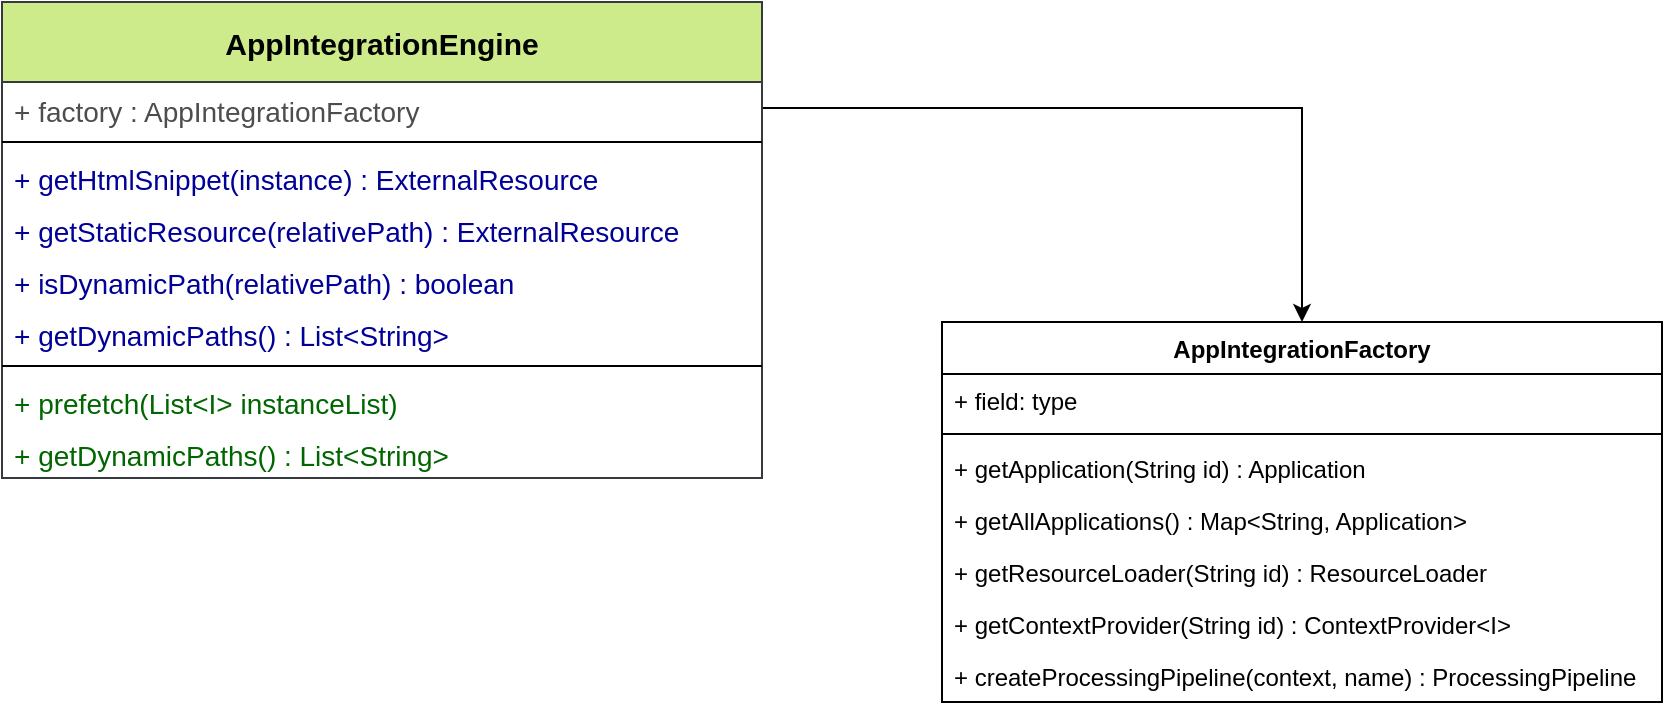 <mxfile version="13.6.2" type="device"><diagram id="C5RBs43oDa-KdzZeNtuy" name="Page-1"><mxGraphModel dx="2062" dy="1342" grid="1" gridSize="10" guides="1" tooltips="1" connect="1" arrows="1" fold="1" page="1" pageScale="1" pageWidth="1169" pageHeight="827" math="0" shadow="0"><root><mxCell id="WIyWlLk6GJQsqaUBKTNV-0"/><mxCell id="WIyWlLk6GJQsqaUBKTNV-1" parent="WIyWlLk6GJQsqaUBKTNV-0"/><mxCell id="jVqz8AiZCSAB0v0M0UIr-30" style="edgeStyle=orthogonalEdgeStyle;rounded=0;orthogonalLoop=1;jettySize=auto;html=1;entryX=0.5;entryY=0;entryDx=0;entryDy=0;" edge="1" parent="WIyWlLk6GJQsqaUBKTNV-1" source="jVqz8AiZCSAB0v0M0UIr-5" target="jVqz8AiZCSAB0v0M0UIr-21"><mxGeometry relative="1" as="geometry"/></mxCell><mxCell id="jVqz8AiZCSAB0v0M0UIr-21" value="AppIntegrationFactory" style="swimlane;fontStyle=1;align=center;verticalAlign=top;childLayout=stackLayout;horizontal=1;startSize=26;horizontalStack=0;resizeParent=1;resizeParentMax=0;resizeLast=0;collapsible=1;marginBottom=0;" vertex="1" parent="WIyWlLk6GJQsqaUBKTNV-1"><mxGeometry x="780" y="580" width="360" height="190" as="geometry"/></mxCell><mxCell id="jVqz8AiZCSAB0v0M0UIr-22" value="+ field: type" style="text;strokeColor=none;fillColor=none;align=left;verticalAlign=top;spacingLeft=4;spacingRight=4;overflow=hidden;rotatable=0;points=[[0,0.5],[1,0.5]];portConstraint=eastwest;" vertex="1" parent="jVqz8AiZCSAB0v0M0UIr-21"><mxGeometry y="26" width="360" height="26" as="geometry"/></mxCell><mxCell id="jVqz8AiZCSAB0v0M0UIr-23" value="" style="line;strokeWidth=1;fillColor=none;align=left;verticalAlign=middle;spacingTop=-1;spacingLeft=3;spacingRight=3;rotatable=0;labelPosition=right;points=[];portConstraint=eastwest;" vertex="1" parent="jVqz8AiZCSAB0v0M0UIr-21"><mxGeometry y="52" width="360" height="8" as="geometry"/></mxCell><mxCell id="jVqz8AiZCSAB0v0M0UIr-25" value="+ getApplication(String id) : Application " style="text;strokeColor=none;fillColor=none;align=left;verticalAlign=top;spacingLeft=4;spacingRight=4;overflow=hidden;rotatable=0;points=[[0,0.5],[1,0.5]];portConstraint=eastwest;" vertex="1" parent="jVqz8AiZCSAB0v0M0UIr-21"><mxGeometry y="60" width="360" height="26" as="geometry"/></mxCell><mxCell id="jVqz8AiZCSAB0v0M0UIr-24" value="+ getAllApplications() : Map&lt;String, Application&gt;&#10;" style="text;strokeColor=none;fillColor=none;align=left;verticalAlign=top;spacingLeft=4;spacingRight=4;overflow=hidden;rotatable=0;points=[[0,0.5],[1,0.5]];portConstraint=eastwest;" vertex="1" parent="jVqz8AiZCSAB0v0M0UIr-21"><mxGeometry y="86" width="360" height="26" as="geometry"/></mxCell><mxCell id="jVqz8AiZCSAB0v0M0UIr-26" value="+ getResourceLoader(String id) : ResourceLoader" style="text;strokeColor=none;fillColor=none;align=left;verticalAlign=top;spacingLeft=4;spacingRight=4;overflow=hidden;rotatable=0;points=[[0,0.5],[1,0.5]];portConstraint=eastwest;" vertex="1" parent="jVqz8AiZCSAB0v0M0UIr-21"><mxGeometry y="112" width="360" height="26" as="geometry"/></mxCell><mxCell id="jVqz8AiZCSAB0v0M0UIr-27" value="+ getContextProvider(String id) : ContextProvider&lt;I&gt;" style="text;strokeColor=none;fillColor=none;align=left;verticalAlign=top;spacingLeft=4;spacingRight=4;overflow=hidden;rotatable=0;points=[[0,0.5],[1,0.5]];portConstraint=eastwest;" vertex="1" parent="jVqz8AiZCSAB0v0M0UIr-21"><mxGeometry y="138" width="360" height="26" as="geometry"/></mxCell><mxCell id="jVqz8AiZCSAB0v0M0UIr-28" value="+ createProcessingPipeline(context, name) : ProcessingPipeline" style="text;strokeColor=none;fillColor=none;align=left;verticalAlign=top;spacingLeft=4;spacingRight=4;overflow=hidden;rotatable=0;points=[[0,0.5],[1,0.5]];portConstraint=eastwest;" vertex="1" parent="jVqz8AiZCSAB0v0M0UIr-21"><mxGeometry y="164" width="360" height="26" as="geometry"/></mxCell><mxCell id="jVqz8AiZCSAB0v0M0UIr-4" value="AppIntegrationEngine" style="swimlane;fontStyle=1;align=center;verticalAlign=middle;childLayout=stackLayout;horizontal=1;startSize=40;horizontalStack=0;resizeParent=1;resizeParentMax=0;resizeLast=0;collapsible=1;marginBottom=0;fontSize=15;fillColor=#cdeb8b;strokeColor=#36393d;" vertex="1" parent="WIyWlLk6GJQsqaUBKTNV-1"><mxGeometry x="310" y="420" width="380" height="238" as="geometry"><mxRectangle x="310" y="420" width="190" height="40" as="alternateBounds"/></mxGeometry></mxCell><mxCell id="jVqz8AiZCSAB0v0M0UIr-5" value="+ factory : AppIntegrationFactory" style="text;strokeColor=none;fillColor=none;align=left;verticalAlign=top;spacingLeft=4;spacingRight=4;overflow=hidden;rotatable=0;points=[[0,0.5],[1,0.5]];portConstraint=eastwest;fontSize=14;fontColor=#4D4D4D;" vertex="1" parent="jVqz8AiZCSAB0v0M0UIr-4"><mxGeometry y="40" width="380" height="26" as="geometry"/></mxCell><mxCell id="jVqz8AiZCSAB0v0M0UIr-6" value="" style="line;strokeWidth=1;fillColor=none;align=left;verticalAlign=middle;spacingTop=-1;spacingLeft=3;spacingRight=3;rotatable=0;labelPosition=right;points=[];portConstraint=eastwest;" vertex="1" parent="jVqz8AiZCSAB0v0M0UIr-4"><mxGeometry y="66" width="380" height="8" as="geometry"/></mxCell><mxCell id="jVqz8AiZCSAB0v0M0UIr-7" value="+ getHtmlSnippet(instance) : ExternalResource " style="text;strokeColor=none;fillColor=none;align=left;verticalAlign=top;spacingLeft=4;spacingRight=4;overflow=hidden;rotatable=0;points=[[0,0.5],[1,0.5]];portConstraint=eastwest;fontSize=14;spacing=2;fontColor=#000099;" vertex="1" parent="jVqz8AiZCSAB0v0M0UIr-4"><mxGeometry y="74" width="380" height="26" as="geometry"/></mxCell><mxCell id="jVqz8AiZCSAB0v0M0UIr-8" value="+ getStaticResource(relativePath) : ExternalResource&#10;" style="text;strokeColor=none;fillColor=none;align=left;verticalAlign=top;spacingLeft=4;spacingRight=4;overflow=hidden;rotatable=0;points=[[0,0.5],[1,0.5]];portConstraint=eastwest;fontSize=14;spacing=2;fontColor=#000099;" vertex="1" parent="jVqz8AiZCSAB0v0M0UIr-4"><mxGeometry y="100" width="380" height="26" as="geometry"/></mxCell><mxCell id="jVqz8AiZCSAB0v0M0UIr-9" value="+ isDynamicPath(relativePath) : boolean" style="text;strokeColor=none;fillColor=none;align=left;verticalAlign=top;spacingLeft=4;spacingRight=4;overflow=hidden;rotatable=0;points=[[0,0.5],[1,0.5]];portConstraint=eastwest;fontSize=14;spacing=2;fontColor=#000099;" vertex="1" parent="jVqz8AiZCSAB0v0M0UIr-4"><mxGeometry y="126" width="380" height="26" as="geometry"/></mxCell><mxCell id="jVqz8AiZCSAB0v0M0UIr-14" value="+ getDynamicPaths() : List&lt;String&gt;" style="text;strokeColor=none;fillColor=none;align=left;verticalAlign=top;spacingLeft=4;spacingRight=4;overflow=hidden;rotatable=0;points=[[0,0.5],[1,0.5]];portConstraint=eastwest;fontSize=14;fontColor=#000099;" vertex="1" parent="jVqz8AiZCSAB0v0M0UIr-4"><mxGeometry y="152" width="380" height="26" as="geometry"/></mxCell><mxCell id="jVqz8AiZCSAB0v0M0UIr-15" value="" style="line;strokeWidth=1;fillColor=none;align=left;verticalAlign=middle;spacingTop=-1;spacingLeft=3;spacingRight=3;rotatable=0;labelPosition=right;points=[];portConstraint=eastwest;spacing=2;" vertex="1" parent="jVqz8AiZCSAB0v0M0UIr-4"><mxGeometry y="178" width="380" height="8" as="geometry"/></mxCell><mxCell id="jVqz8AiZCSAB0v0M0UIr-10" value="+ prefetch(List&lt;I&gt; instanceList)" style="text;strokeColor=none;fillColor=none;align=left;verticalAlign=top;spacingLeft=4;spacingRight=4;overflow=hidden;rotatable=0;points=[[0,0.5],[1,0.5]];portConstraint=eastwest;fontSize=14;spacing=2;fontColor=#006600;" vertex="1" parent="jVqz8AiZCSAB0v0M0UIr-4"><mxGeometry y="186" width="380" height="26" as="geometry"/></mxCell><mxCell id="jVqz8AiZCSAB0v0M0UIr-16" value="+ getDynamicPaths() : List&lt;String&gt;" style="text;strokeColor=none;fillColor=none;align=left;verticalAlign=top;spacingLeft=4;spacingRight=4;overflow=hidden;rotatable=0;points=[[0,0.5],[1,0.5]];portConstraint=eastwest;fontSize=14;spacing=2;fontColor=#006600;" vertex="1" parent="jVqz8AiZCSAB0v0M0UIr-4"><mxGeometry y="212" width="380" height="26" as="geometry"/></mxCell></root></mxGraphModel></diagram></mxfile>